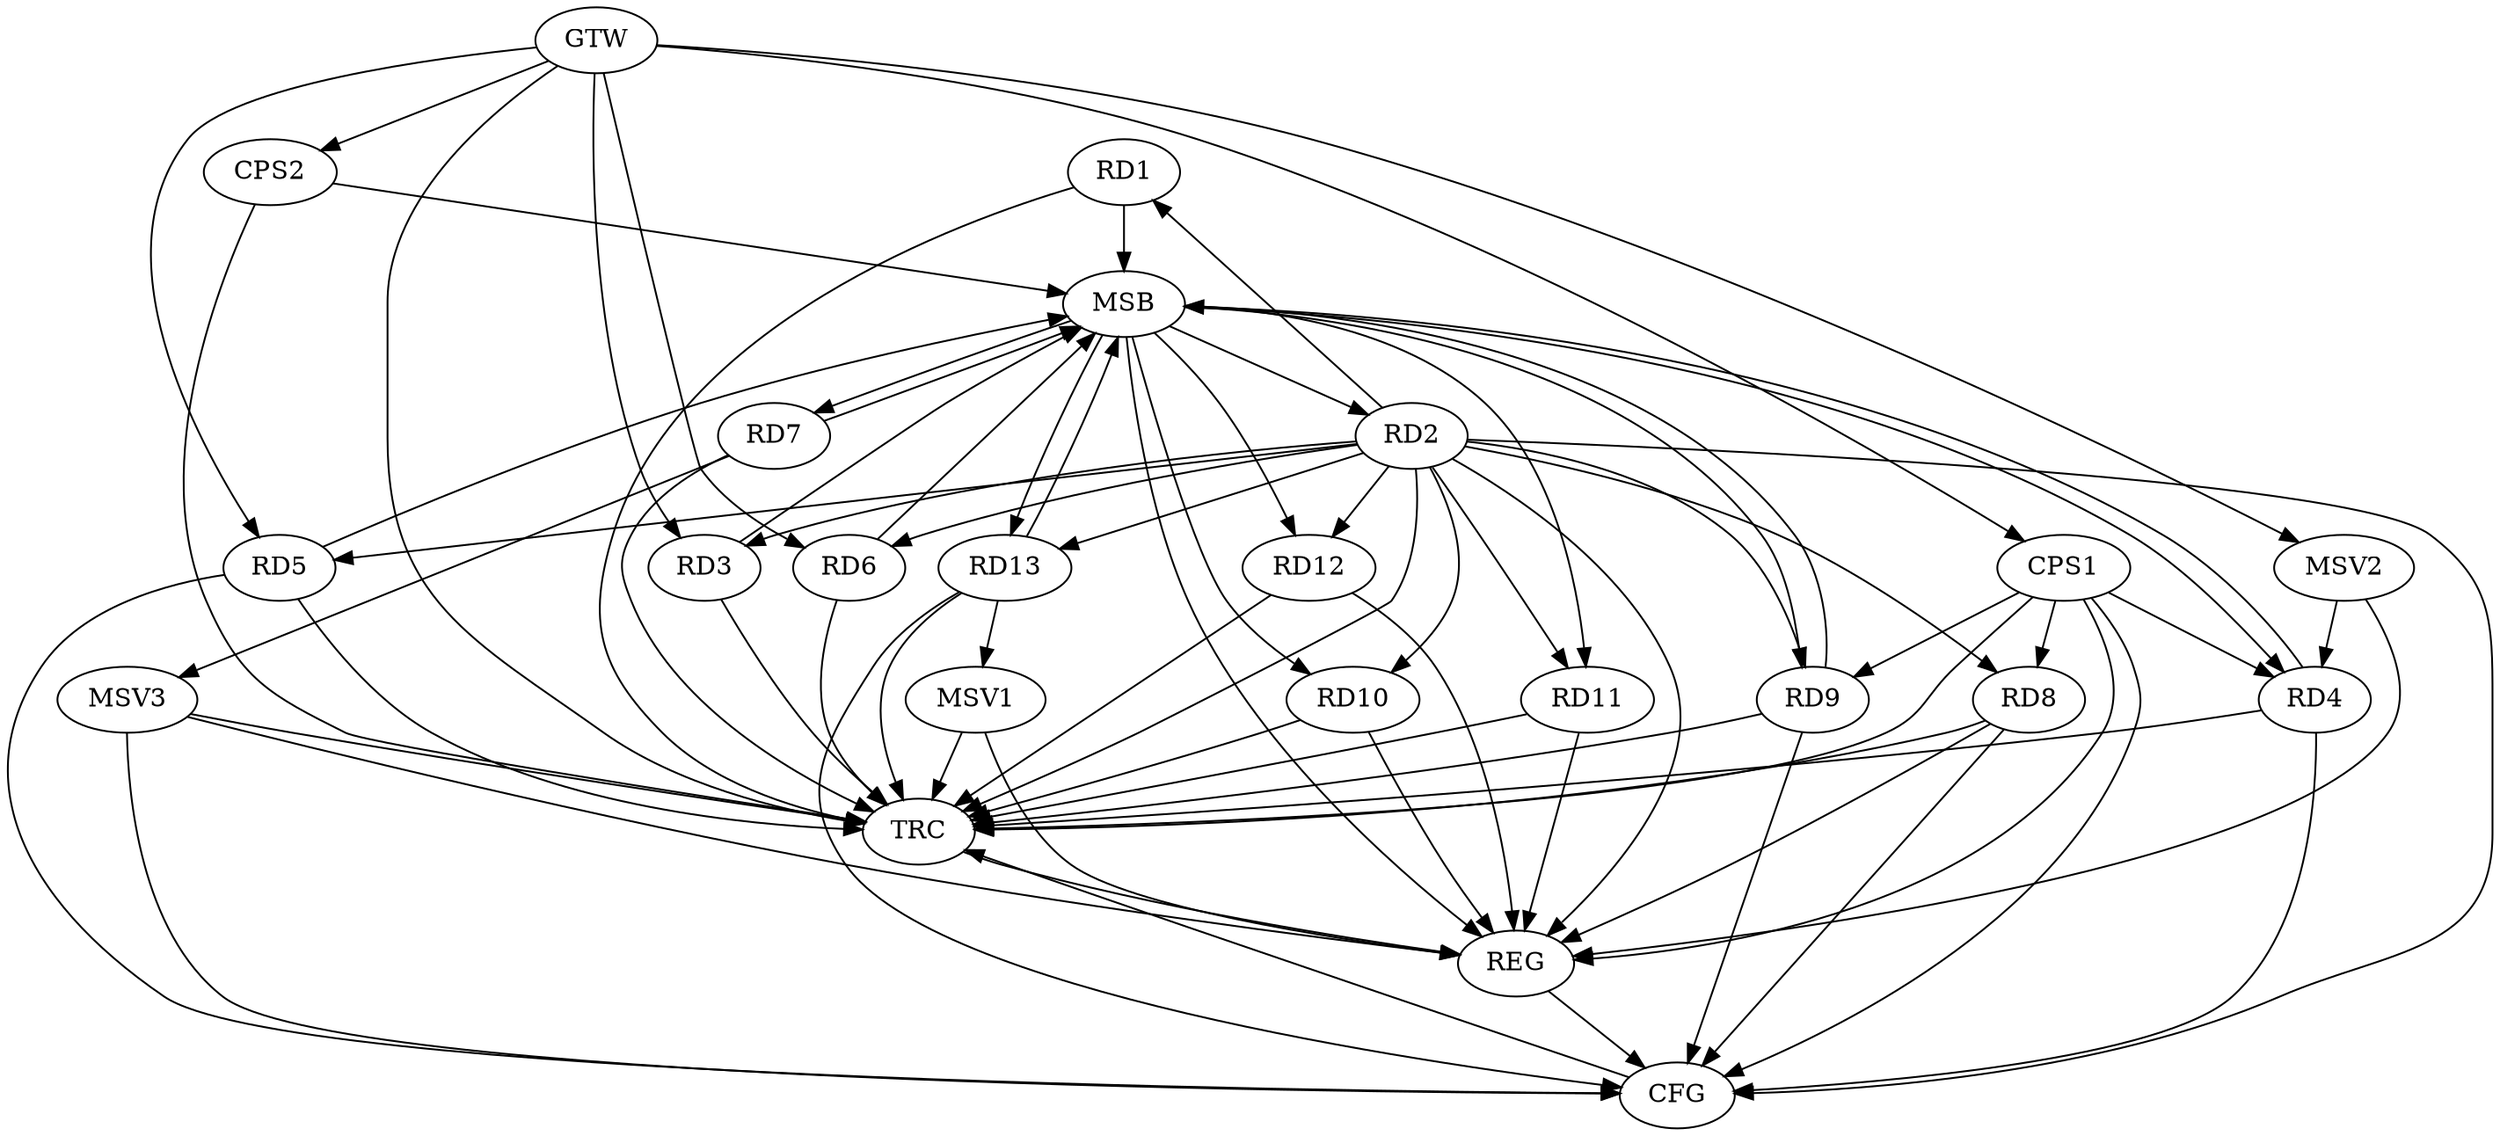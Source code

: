 strict digraph G {
  RD1 [ label="RD1" ];
  RD2 [ label="RD2" ];
  RD3 [ label="RD3" ];
  RD4 [ label="RD4" ];
  RD5 [ label="RD5" ];
  RD6 [ label="RD6" ];
  RD7 [ label="RD7" ];
  RD8 [ label="RD8" ];
  RD9 [ label="RD9" ];
  RD10 [ label="RD10" ];
  RD11 [ label="RD11" ];
  RD12 [ label="RD12" ];
  RD13 [ label="RD13" ];
  CPS1 [ label="CPS1" ];
  CPS2 [ label="CPS2" ];
  GTW [ label="GTW" ];
  REG [ label="REG" ];
  MSB [ label="MSB" ];
  CFG [ label="CFG" ];
  TRC [ label="TRC" ];
  MSV1 [ label="MSV1" ];
  MSV2 [ label="MSV2" ];
  MSV3 [ label="MSV3" ];
  RD2 -> RD1;
  RD2 -> RD13;
  CPS1 -> RD4;
  CPS1 -> RD8;
  CPS1 -> RD9;
  GTW -> RD3;
  GTW -> RD5;
  GTW -> RD6;
  GTW -> CPS1;
  GTW -> CPS2;
  RD2 -> REG;
  RD8 -> REG;
  RD10 -> REG;
  RD11 -> REG;
  RD12 -> REG;
  CPS1 -> REG;
  RD1 -> MSB;
  MSB -> RD10;
  MSB -> REG;
  RD3 -> MSB;
  MSB -> RD4;
  RD4 -> MSB;
  RD5 -> MSB;
  MSB -> RD7;
  RD6 -> MSB;
  MSB -> RD2;
  MSB -> RD9;
  MSB -> RD12;
  RD7 -> MSB;
  RD9 -> MSB;
  RD13 -> MSB;
  CPS2 -> MSB;
  MSB -> RD11;
  MSB -> RD13;
  RD2 -> CFG;
  RD4 -> CFG;
  CPS1 -> CFG;
  RD9 -> CFG;
  RD13 -> CFG;
  RD8 -> CFG;
  RD5 -> CFG;
  REG -> CFG;
  RD1 -> TRC;
  RD2 -> TRC;
  RD3 -> TRC;
  RD4 -> TRC;
  RD5 -> TRC;
  RD6 -> TRC;
  RD7 -> TRC;
  RD8 -> TRC;
  RD9 -> TRC;
  RD10 -> TRC;
  RD11 -> TRC;
  RD12 -> TRC;
  RD13 -> TRC;
  CPS1 -> TRC;
  CPS2 -> TRC;
  GTW -> TRC;
  CFG -> TRC;
  TRC -> REG;
  RD2 -> RD11;
  RD2 -> RD6;
  RD2 -> RD12;
  RD2 -> RD10;
  RD2 -> RD9;
  RD2 -> RD8;
  RD2 -> RD5;
  RD2 -> RD3;
  RD13 -> MSV1;
  MSV1 -> REG;
  MSV1 -> TRC;
  MSV2 -> RD4;
  GTW -> MSV2;
  MSV2 -> REG;
  RD7 -> MSV3;
  MSV3 -> REG;
  MSV3 -> TRC;
  MSV3 -> CFG;
}
